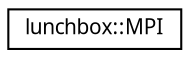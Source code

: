 digraph "Graphical Class Hierarchy"
{
  edge [fontname="Sans",fontsize="10",labelfontname="Sans",labelfontsize="10"];
  node [fontname="Sans",fontsize="10",shape=record];
  rankdir="LR";
  Node1 [label="lunchbox::MPI",height=0.2,width=0.4,color="black", fillcolor="white", style="filled",URL="$classlunchbox_1_1_m_p_i.html",tooltip="MPI functionality wrapper. "];
}
